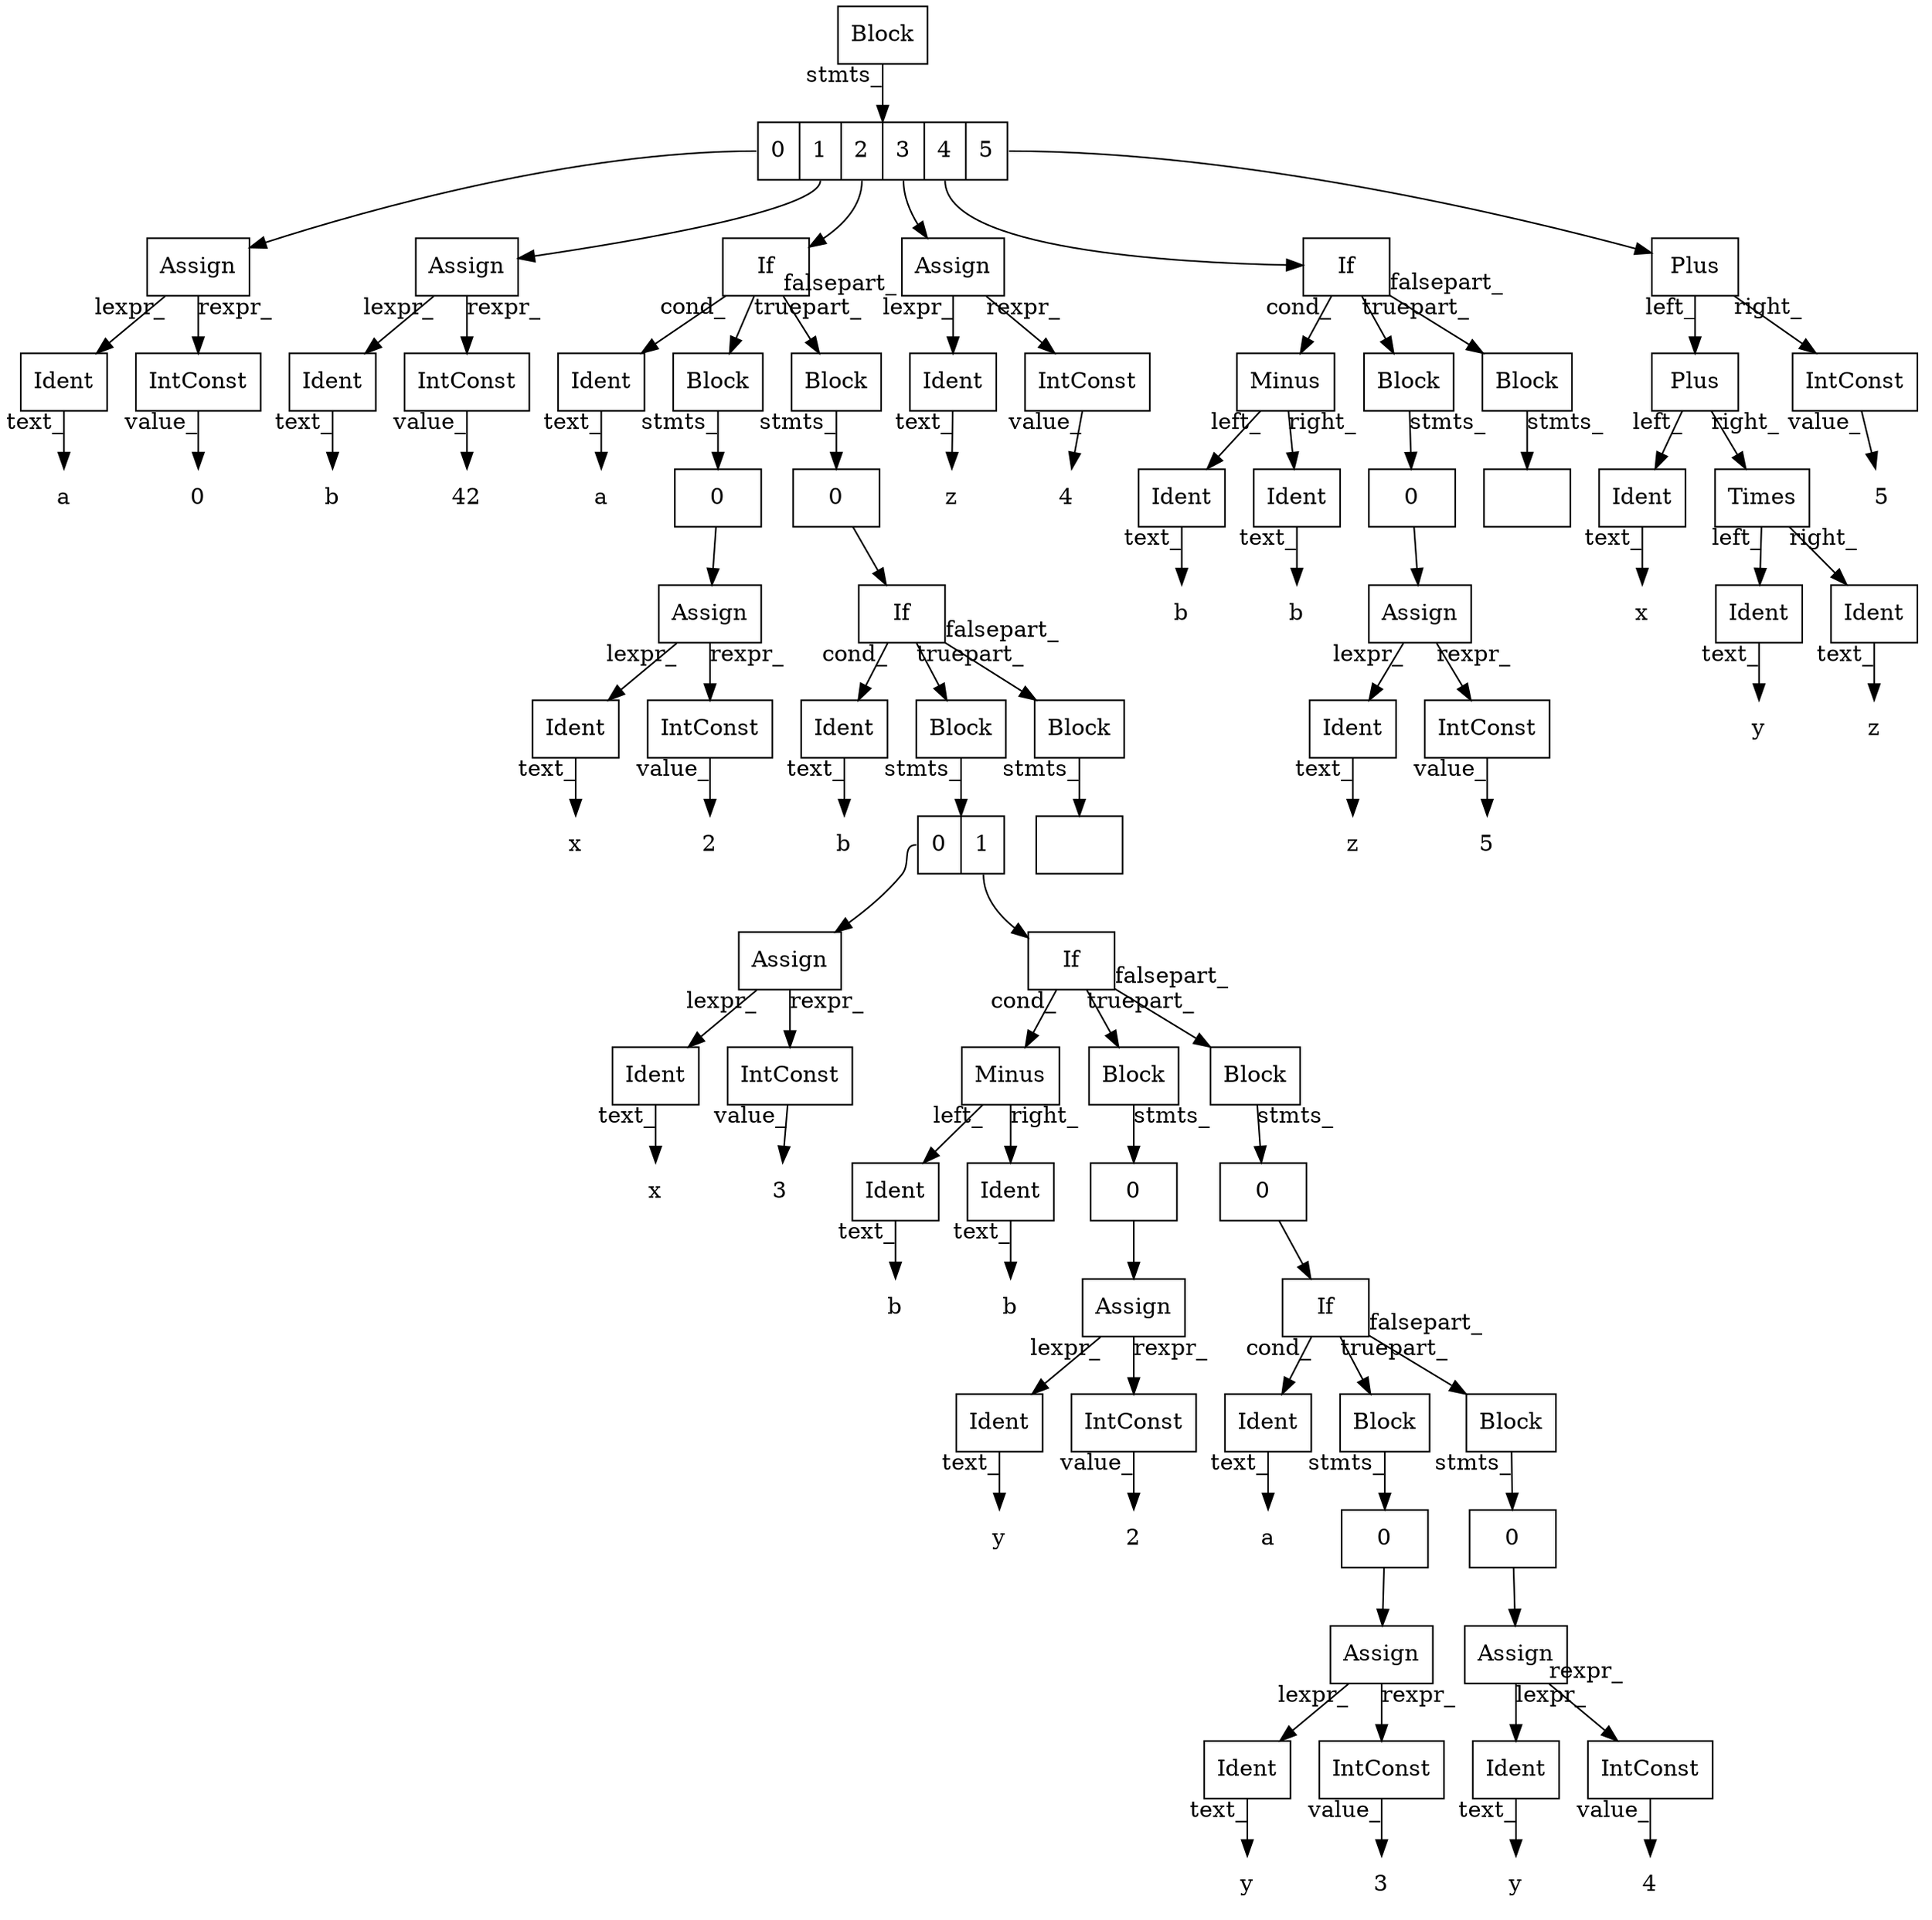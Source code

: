 digraph AST {
root[shape=box,label="Block"];
node_1[shape=record,label="<e_0>0|<e_1>1|<e_2>2|<e_3>3|<e_4>4|<e_5>5"];
node_2[shape=box,label="Assign"];
node_3[shape=box,label="Ident"];
node_4[shape=plaintext,label="a"];
node_3 -> node_4 [taillabel="text_"];
node_2 -> node_3 [taillabel="lexpr_"];
node_5[shape=box,label="IntConst"];
node_6[shape=plaintext,label="0"];
node_5 -> node_6 [taillabel="value_"];
node_2 -> node_5 [taillabel="rexpr_"];
node_1:e_0 -> node_2;
node_7[shape=box,label="Assign"];
node_8[shape=box,label="Ident"];
node_9[shape=plaintext,label="b"];
node_8 -> node_9 [taillabel="text_"];
node_7 -> node_8 [taillabel="lexpr_"];
node_10[shape=box,label="IntConst"];
node_11[shape=plaintext,label="42"];
node_10 -> node_11 [taillabel="value_"];
node_7 -> node_10 [taillabel="rexpr_"];
node_1:e_1 -> node_7;
node_12[shape=box,label="If"];
node_13[shape=box,label="Ident"];
node_14[shape=plaintext,label="a"];
node_13 -> node_14 [taillabel="text_"];
node_12 -> node_13 [taillabel="cond_"];
node_15[shape=box,label="Block"];
node_16[shape=record,label="<e_0>0"];
node_17[shape=box,label="Assign"];
node_18[shape=box,label="Ident"];
node_19[shape=plaintext,label="x"];
node_18 -> node_19 [taillabel="text_"];
node_17 -> node_18 [taillabel="lexpr_"];
node_20[shape=box,label="IntConst"];
node_21[shape=plaintext,label="2"];
node_20 -> node_21 [taillabel="value_"];
node_17 -> node_20 [taillabel="rexpr_"];
node_16:e_0 -> node_17;
node_15 -> node_16 [taillabel="stmts_"];
node_12 -> node_15 [taillabel="truepart_"];
node_22[shape=box,label="Block"];
node_23[shape=record,label="<e_0>0"];
node_24[shape=box,label="If"];
node_25[shape=box,label="Ident"];
node_26[shape=plaintext,label="b"];
node_25 -> node_26 [taillabel="text_"];
node_24 -> node_25 [taillabel="cond_"];
node_27[shape=box,label="Block"];
node_28[shape=record,label="<e_0>0|<e_1>1"];
node_29[shape=box,label="Assign"];
node_30[shape=box,label="Ident"];
node_31[shape=plaintext,label="x"];
node_30 -> node_31 [taillabel="text_"];
node_29 -> node_30 [taillabel="lexpr_"];
node_32[shape=box,label="IntConst"];
node_33[shape=plaintext,label="3"];
node_32 -> node_33 [taillabel="value_"];
node_29 -> node_32 [taillabel="rexpr_"];
node_28:e_0 -> node_29;
node_34[shape=box,label="If"];
node_35[shape=box,label="Minus"];
node_36[shape=box,label="Ident"];
node_37[shape=plaintext,label="b"];
node_36 -> node_37 [taillabel="text_"];
node_35 -> node_36 [taillabel="left_"];
node_38[shape=box,label="Ident"];
node_39[shape=plaintext,label="b"];
node_38 -> node_39 [taillabel="text_"];
node_35 -> node_38 [taillabel="right_"];
node_34 -> node_35 [taillabel="cond_"];
node_40[shape=box,label="Block"];
node_41[shape=record,label="<e_0>0"];
node_42[shape=box,label="Assign"];
node_43[shape=box,label="Ident"];
node_44[shape=plaintext,label="y"];
node_43 -> node_44 [taillabel="text_"];
node_42 -> node_43 [taillabel="lexpr_"];
node_45[shape=box,label="IntConst"];
node_46[shape=plaintext,label="2"];
node_45 -> node_46 [taillabel="value_"];
node_42 -> node_45 [taillabel="rexpr_"];
node_41:e_0 -> node_42;
node_40 -> node_41 [taillabel="stmts_"];
node_34 -> node_40 [taillabel="truepart_"];
node_47[shape=box,label="Block"];
node_48[shape=record,label="<e_0>0"];
node_49[shape=box,label="If"];
node_50[shape=box,label="Ident"];
node_51[shape=plaintext,label="a"];
node_50 -> node_51 [taillabel="text_"];
node_49 -> node_50 [taillabel="cond_"];
node_52[shape=box,label="Block"];
node_53[shape=record,label="<e_0>0"];
node_54[shape=box,label="Assign"];
node_55[shape=box,label="Ident"];
node_56[shape=plaintext,label="y"];
node_55 -> node_56 [taillabel="text_"];
node_54 -> node_55 [taillabel="lexpr_"];
node_57[shape=box,label="IntConst"];
node_58[shape=plaintext,label="3"];
node_57 -> node_58 [taillabel="value_"];
node_54 -> node_57 [taillabel="rexpr_"];
node_53:e_0 -> node_54;
node_52 -> node_53 [taillabel="stmts_"];
node_49 -> node_52 [taillabel="truepart_"];
node_59[shape=box,label="Block"];
node_60[shape=record,label="<e_0>0"];
node_61[shape=box,label="Assign"];
node_62[shape=box,label="Ident"];
node_63[shape=plaintext,label="y"];
node_62 -> node_63 [taillabel="text_"];
node_61 -> node_62 [taillabel="lexpr_"];
node_64[shape=box,label="IntConst"];
node_65[shape=plaintext,label="4"];
node_64 -> node_65 [taillabel="value_"];
node_61 -> node_64 [taillabel="rexpr_"];
node_60:e_0 -> node_61;
node_59 -> node_60 [taillabel="stmts_"];
node_49 -> node_59 [taillabel="falsepart_"];
node_48:e_0 -> node_49;
node_47 -> node_48 [taillabel="stmts_"];
node_34 -> node_47 [taillabel="falsepart_"];
node_28:e_1 -> node_34;
node_27 -> node_28 [taillabel="stmts_"];
node_24 -> node_27 [taillabel="truepart_"];
node_66[shape=box,label="Block"];
node_67[shape=record,label=""];
node_66 -> node_67 [taillabel="stmts_"];
node_24 -> node_66 [taillabel="falsepart_"];
node_23:e_0 -> node_24;
node_22 -> node_23 [taillabel="stmts_"];
node_12 -> node_22 [taillabel="falsepart_"];
node_1:e_2 -> node_12;
node_68[shape=box,label="Assign"];
node_69[shape=box,label="Ident"];
node_70[shape=plaintext,label="z"];
node_69 -> node_70 [taillabel="text_"];
node_68 -> node_69 [taillabel="lexpr_"];
node_71[shape=box,label="IntConst"];
node_72[shape=plaintext,label="4"];
node_71 -> node_72 [taillabel="value_"];
node_68 -> node_71 [taillabel="rexpr_"];
node_1:e_3 -> node_68;
node_73[shape=box,label="If"];
node_74[shape=box,label="Minus"];
node_75[shape=box,label="Ident"];
node_76[shape=plaintext,label="b"];
node_75 -> node_76 [taillabel="text_"];
node_74 -> node_75 [taillabel="left_"];
node_77[shape=box,label="Ident"];
node_78[shape=plaintext,label="b"];
node_77 -> node_78 [taillabel="text_"];
node_74 -> node_77 [taillabel="right_"];
node_73 -> node_74 [taillabel="cond_"];
node_79[shape=box,label="Block"];
node_80[shape=record,label="<e_0>0"];
node_81[shape=box,label="Assign"];
node_82[shape=box,label="Ident"];
node_83[shape=plaintext,label="z"];
node_82 -> node_83 [taillabel="text_"];
node_81 -> node_82 [taillabel="lexpr_"];
node_84[shape=box,label="IntConst"];
node_85[shape=plaintext,label="5"];
node_84 -> node_85 [taillabel="value_"];
node_81 -> node_84 [taillabel="rexpr_"];
node_80:e_0 -> node_81;
node_79 -> node_80 [taillabel="stmts_"];
node_73 -> node_79 [taillabel="truepart_"];
node_86[shape=box,label="Block"];
node_87[shape=record,label=""];
node_86 -> node_87 [taillabel="stmts_"];
node_73 -> node_86 [taillabel="falsepart_"];
node_1:e_4 -> node_73;
node_88[shape=box,label="Plus"];
node_89[shape=box,label="Plus"];
node_90[shape=box,label="Ident"];
node_91[shape=plaintext,label="x"];
node_90 -> node_91 [taillabel="text_"];
node_89 -> node_90 [taillabel="left_"];
node_92[shape=box,label="Times"];
node_93[shape=box,label="Ident"];
node_94[shape=plaintext,label="y"];
node_93 -> node_94 [taillabel="text_"];
node_92 -> node_93 [taillabel="left_"];
node_95[shape=box,label="Ident"];
node_96[shape=plaintext,label="z"];
node_95 -> node_96 [taillabel="text_"];
node_92 -> node_95 [taillabel="right_"];
node_89 -> node_92 [taillabel="right_"];
node_88 -> node_89 [taillabel="left_"];
node_97[shape=box,label="IntConst"];
node_98[shape=plaintext,label="5"];
node_97 -> node_98 [taillabel="value_"];
node_88 -> node_97 [taillabel="right_"];
node_1:e_5 -> node_88;
root -> node_1 [taillabel="stmts_"];
}
